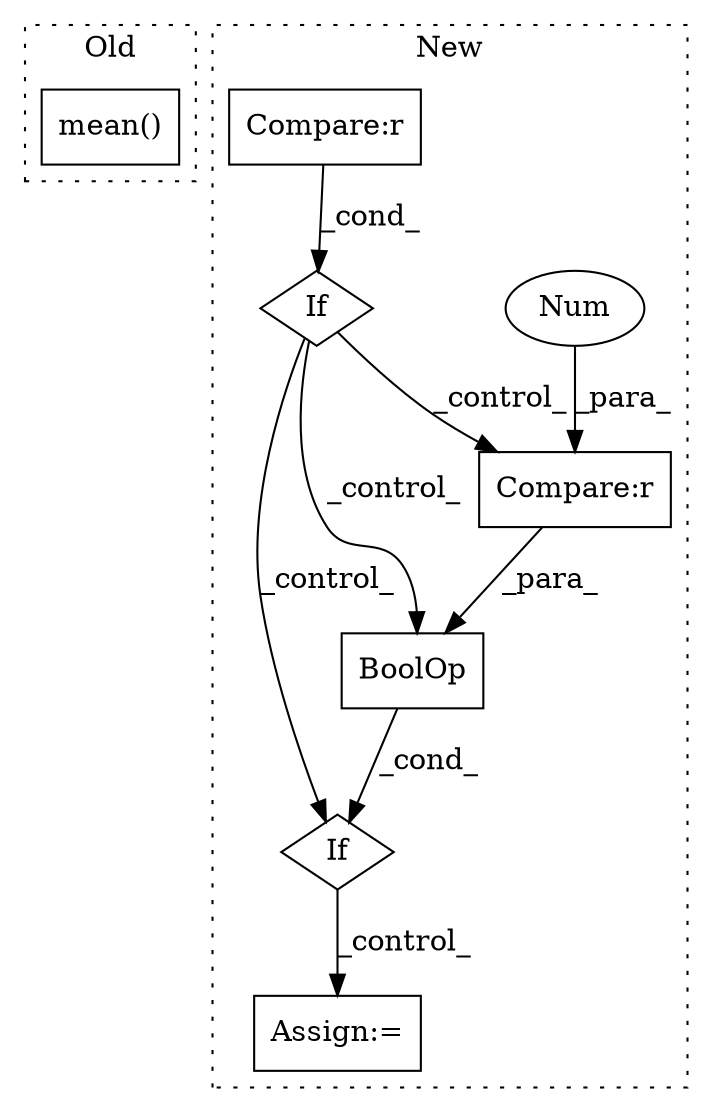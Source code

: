 digraph G {
subgraph cluster0 {
1 [label="mean()" a="75" s="2813" l="45" shape="box"];
label = "Old";
style="dotted";
}
subgraph cluster1 {
2 [label="BoolOp" a="72" s="3083" l="59" shape="box"];
3 [label="Compare:r" a="40" s="3108" l="34" shape="box"];
4 [label="Num" a="76" s="3108" l="1" shape="ellipse"];
5 [label="If" a="96" s="3080" l="3" shape="diamond"];
6 [label="Assign:=" a="68" s="3191" l="3" shape="box"];
7 [label="If" a="96" s="2864" l="3" shape="diamond"];
8 [label="Compare:r" a="40" s="2901" l="31" shape="box"];
label = "New";
style="dotted";
}
2 -> 5 [label="_cond_"];
3 -> 2 [label="_para_"];
4 -> 3 [label="_para_"];
5 -> 6 [label="_control_"];
7 -> 3 [label="_control_"];
7 -> 5 [label="_control_"];
7 -> 2 [label="_control_"];
8 -> 7 [label="_cond_"];
}